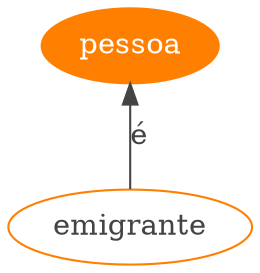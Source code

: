 
digraph mainmap {
	rankdir = BT;
graph [bgcolor=transparent];
"pessoa" [URL="conceito.php?conceito=pessoa", color = darkorange1,
		fontcolor = white,
		style = filled, ];
"emigrante" [color="darkorange1", fontcolor="#444444",URL="conceito.php?conceito=emigrante"];
"emigrante" -> "pessoa"[label=é, color="#444444", fontcolor="#444444"];
}